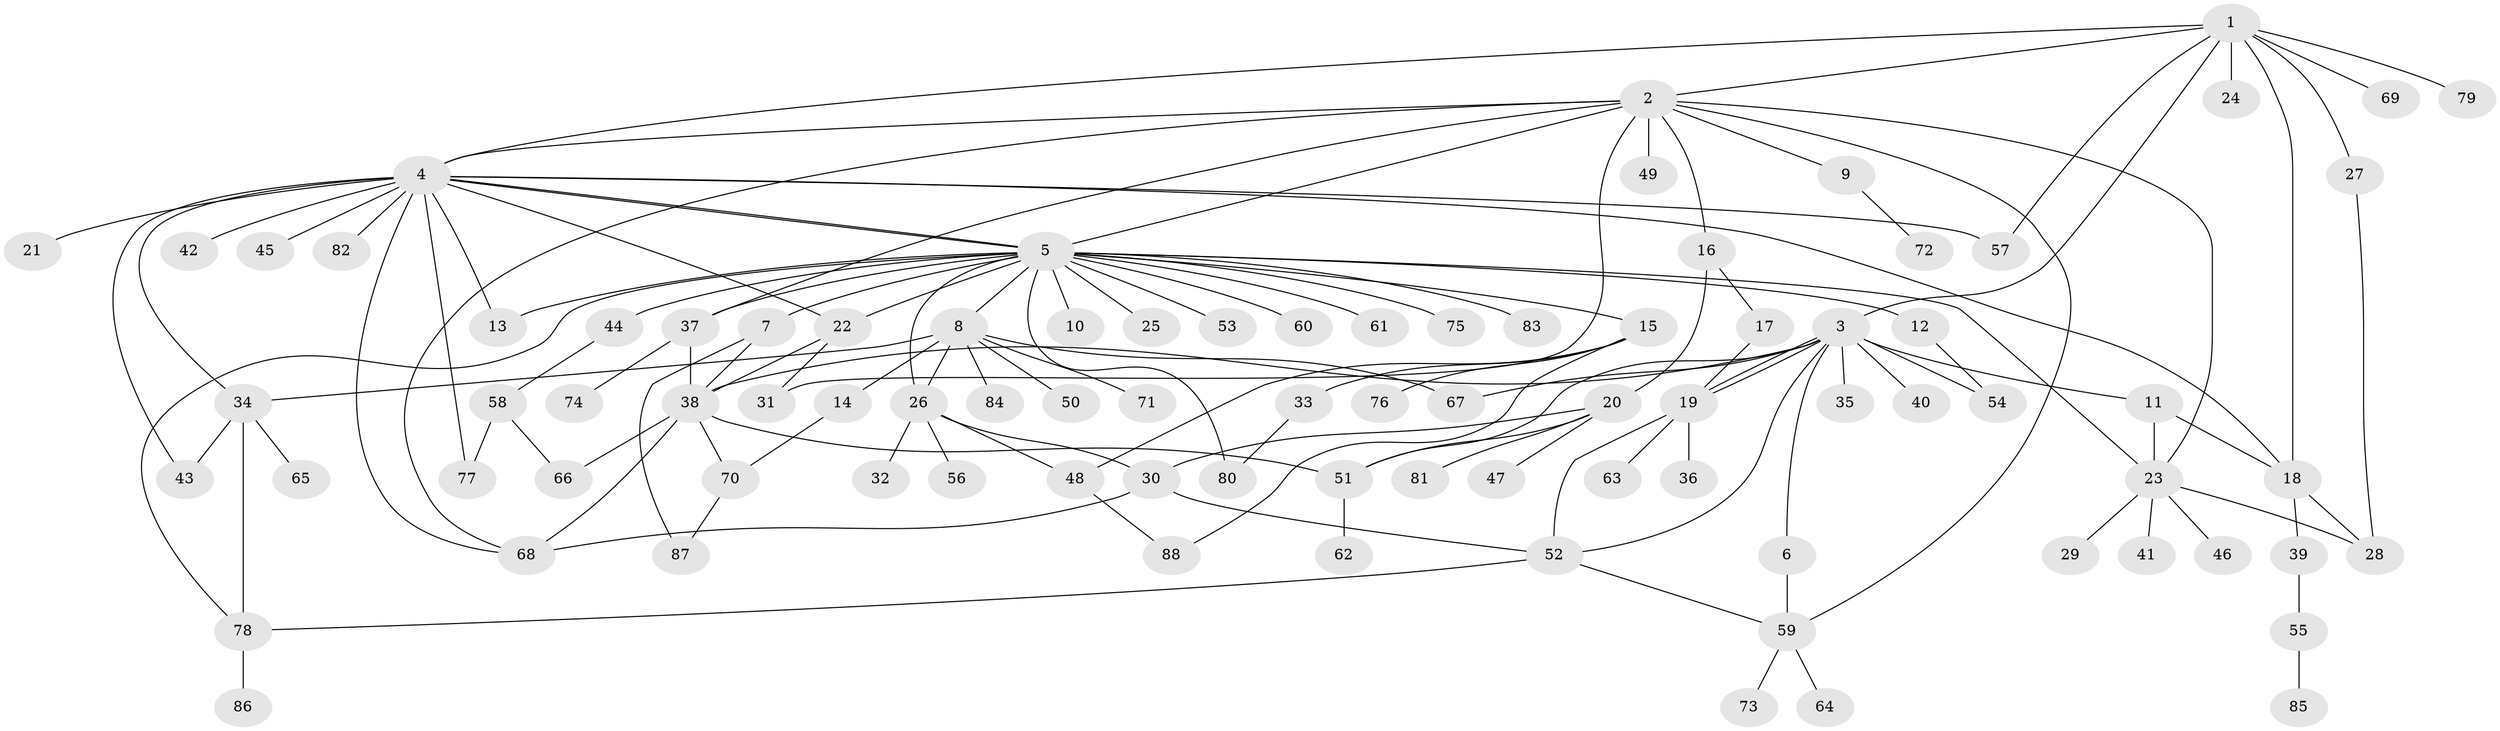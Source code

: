 // Generated by graph-tools (version 1.1) at 2025/35/03/09/25 02:35:47]
// undirected, 88 vertices, 130 edges
graph export_dot {
graph [start="1"]
  node [color=gray90,style=filled];
  1;
  2;
  3;
  4;
  5;
  6;
  7;
  8;
  9;
  10;
  11;
  12;
  13;
  14;
  15;
  16;
  17;
  18;
  19;
  20;
  21;
  22;
  23;
  24;
  25;
  26;
  27;
  28;
  29;
  30;
  31;
  32;
  33;
  34;
  35;
  36;
  37;
  38;
  39;
  40;
  41;
  42;
  43;
  44;
  45;
  46;
  47;
  48;
  49;
  50;
  51;
  52;
  53;
  54;
  55;
  56;
  57;
  58;
  59;
  60;
  61;
  62;
  63;
  64;
  65;
  66;
  67;
  68;
  69;
  70;
  71;
  72;
  73;
  74;
  75;
  76;
  77;
  78;
  79;
  80;
  81;
  82;
  83;
  84;
  85;
  86;
  87;
  88;
  1 -- 2;
  1 -- 3;
  1 -- 4;
  1 -- 18;
  1 -- 24;
  1 -- 27;
  1 -- 57;
  1 -- 69;
  1 -- 79;
  2 -- 4;
  2 -- 5;
  2 -- 9;
  2 -- 16;
  2 -- 23;
  2 -- 31;
  2 -- 37;
  2 -- 49;
  2 -- 59;
  2 -- 68;
  3 -- 6;
  3 -- 11;
  3 -- 19;
  3 -- 19;
  3 -- 35;
  3 -- 38;
  3 -- 40;
  3 -- 51;
  3 -- 52;
  3 -- 54;
  3 -- 67;
  4 -- 5;
  4 -- 5;
  4 -- 13;
  4 -- 18;
  4 -- 21;
  4 -- 22;
  4 -- 34;
  4 -- 42;
  4 -- 43;
  4 -- 45;
  4 -- 57;
  4 -- 68;
  4 -- 77;
  4 -- 82;
  5 -- 7;
  5 -- 8;
  5 -- 10;
  5 -- 12;
  5 -- 13;
  5 -- 15;
  5 -- 22;
  5 -- 23;
  5 -- 25;
  5 -- 26;
  5 -- 37;
  5 -- 44;
  5 -- 53;
  5 -- 60;
  5 -- 61;
  5 -- 75;
  5 -- 78;
  5 -- 80;
  5 -- 83;
  6 -- 59;
  7 -- 38;
  7 -- 87;
  8 -- 14;
  8 -- 26;
  8 -- 34;
  8 -- 50;
  8 -- 67;
  8 -- 71;
  8 -- 84;
  9 -- 72;
  11 -- 18;
  11 -- 23;
  12 -- 54;
  14 -- 70;
  15 -- 33;
  15 -- 48;
  15 -- 76;
  15 -- 88;
  16 -- 17;
  16 -- 20;
  17 -- 19;
  18 -- 28;
  18 -- 39;
  19 -- 36;
  19 -- 52;
  19 -- 63;
  20 -- 30;
  20 -- 47;
  20 -- 51;
  20 -- 81;
  22 -- 31;
  22 -- 38;
  23 -- 28;
  23 -- 29;
  23 -- 41;
  23 -- 46;
  26 -- 30;
  26 -- 32;
  26 -- 48;
  26 -- 56;
  27 -- 28;
  30 -- 52;
  30 -- 68;
  33 -- 80;
  34 -- 43;
  34 -- 65;
  34 -- 78;
  37 -- 38;
  37 -- 74;
  38 -- 51;
  38 -- 66;
  38 -- 68;
  38 -- 70;
  39 -- 55;
  44 -- 58;
  48 -- 88;
  51 -- 62;
  52 -- 59;
  52 -- 78;
  55 -- 85;
  58 -- 66;
  58 -- 77;
  59 -- 64;
  59 -- 73;
  70 -- 87;
  78 -- 86;
}
